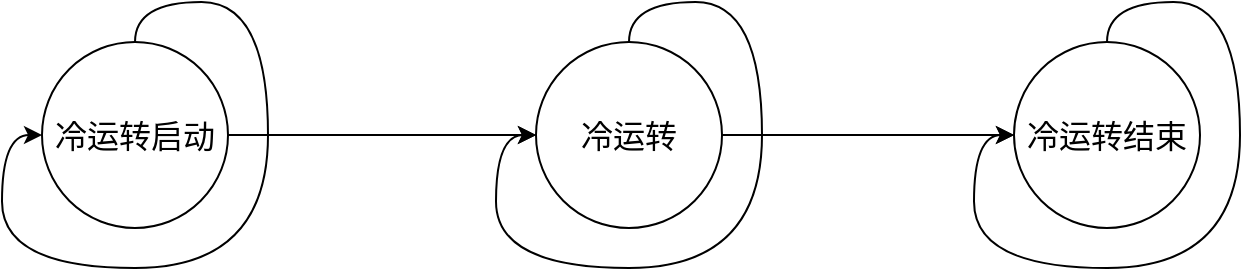 <mxfile version="23.1.5" type="github">
  <diagram name="第 1 页" id="njtr-V_ttyw0wJK03iK_">
    <mxGraphModel dx="1337" dy="776" grid="0" gridSize="10" guides="1" tooltips="1" connect="1" arrows="1" fold="1" page="1" pageScale="1" pageWidth="4681" pageHeight="3300" math="0" shadow="0">
      <root>
        <mxCell id="0" />
        <mxCell id="1" parent="0" />
        <mxCell id="cG5UG0dQK5z6PzPhkV9E-9" style="edgeStyle=orthogonalEdgeStyle;rounded=0;orthogonalLoop=1;jettySize=auto;html=1;exitX=1;exitY=0.5;exitDx=0;exitDy=0;" edge="1" parent="1" source="cG5UG0dQK5z6PzPhkV9E-1" target="cG5UG0dQK5z6PzPhkV9E-7">
          <mxGeometry relative="1" as="geometry" />
        </mxCell>
        <mxCell id="cG5UG0dQK5z6PzPhkV9E-1" value="&lt;font style=&quot;font-size: 16px;&quot;&gt;冷运转启动&lt;/font&gt;" style="ellipse;whiteSpace=wrap;html=1;aspect=fixed;" vertex="1" parent="1">
          <mxGeometry x="254" y="209" width="93" height="93" as="geometry" />
        </mxCell>
        <mxCell id="cG5UG0dQK5z6PzPhkV9E-5" style="edgeStyle=orthogonalEdgeStyle;rounded=0;orthogonalLoop=1;jettySize=auto;html=1;exitX=0.5;exitY=0;exitDx=0;exitDy=0;entryX=0;entryY=0.5;entryDx=0;entryDy=0;curved=1;" edge="1" parent="1" source="cG5UG0dQK5z6PzPhkV9E-1" target="cG5UG0dQK5z6PzPhkV9E-1">
          <mxGeometry relative="1" as="geometry" />
        </mxCell>
        <mxCell id="cG5UG0dQK5z6PzPhkV9E-12" style="edgeStyle=orthogonalEdgeStyle;rounded=0;orthogonalLoop=1;jettySize=auto;html=1;exitX=1;exitY=0.5;exitDx=0;exitDy=0;" edge="1" parent="1" source="cG5UG0dQK5z6PzPhkV9E-7" target="cG5UG0dQK5z6PzPhkV9E-10">
          <mxGeometry relative="1" as="geometry" />
        </mxCell>
        <mxCell id="cG5UG0dQK5z6PzPhkV9E-7" value="&lt;font style=&quot;font-size: 16px;&quot;&gt;冷运转&lt;/font&gt;" style="ellipse;whiteSpace=wrap;html=1;aspect=fixed;" vertex="1" parent="1">
          <mxGeometry x="501" y="209" width="93" height="93" as="geometry" />
        </mxCell>
        <mxCell id="cG5UG0dQK5z6PzPhkV9E-8" style="edgeStyle=orthogonalEdgeStyle;rounded=0;orthogonalLoop=1;jettySize=auto;html=1;exitX=0.5;exitY=0;exitDx=0;exitDy=0;entryX=0;entryY=0.5;entryDx=0;entryDy=0;curved=1;" edge="1" parent="1" source="cG5UG0dQK5z6PzPhkV9E-7" target="cG5UG0dQK5z6PzPhkV9E-7">
          <mxGeometry relative="1" as="geometry" />
        </mxCell>
        <mxCell id="cG5UG0dQK5z6PzPhkV9E-10" value="&lt;font style=&quot;font-size: 16px;&quot;&gt;冷运转结束&lt;/font&gt;" style="ellipse;whiteSpace=wrap;html=1;aspect=fixed;" vertex="1" parent="1">
          <mxGeometry x="740" y="209" width="93" height="93" as="geometry" />
        </mxCell>
        <mxCell id="cG5UG0dQK5z6PzPhkV9E-11" style="edgeStyle=orthogonalEdgeStyle;rounded=0;orthogonalLoop=1;jettySize=auto;html=1;exitX=0.5;exitY=0;exitDx=0;exitDy=0;entryX=0;entryY=0.5;entryDx=0;entryDy=0;curved=1;" edge="1" parent="1" source="cG5UG0dQK5z6PzPhkV9E-10" target="cG5UG0dQK5z6PzPhkV9E-10">
          <mxGeometry relative="1" as="geometry" />
        </mxCell>
      </root>
    </mxGraphModel>
  </diagram>
</mxfile>
